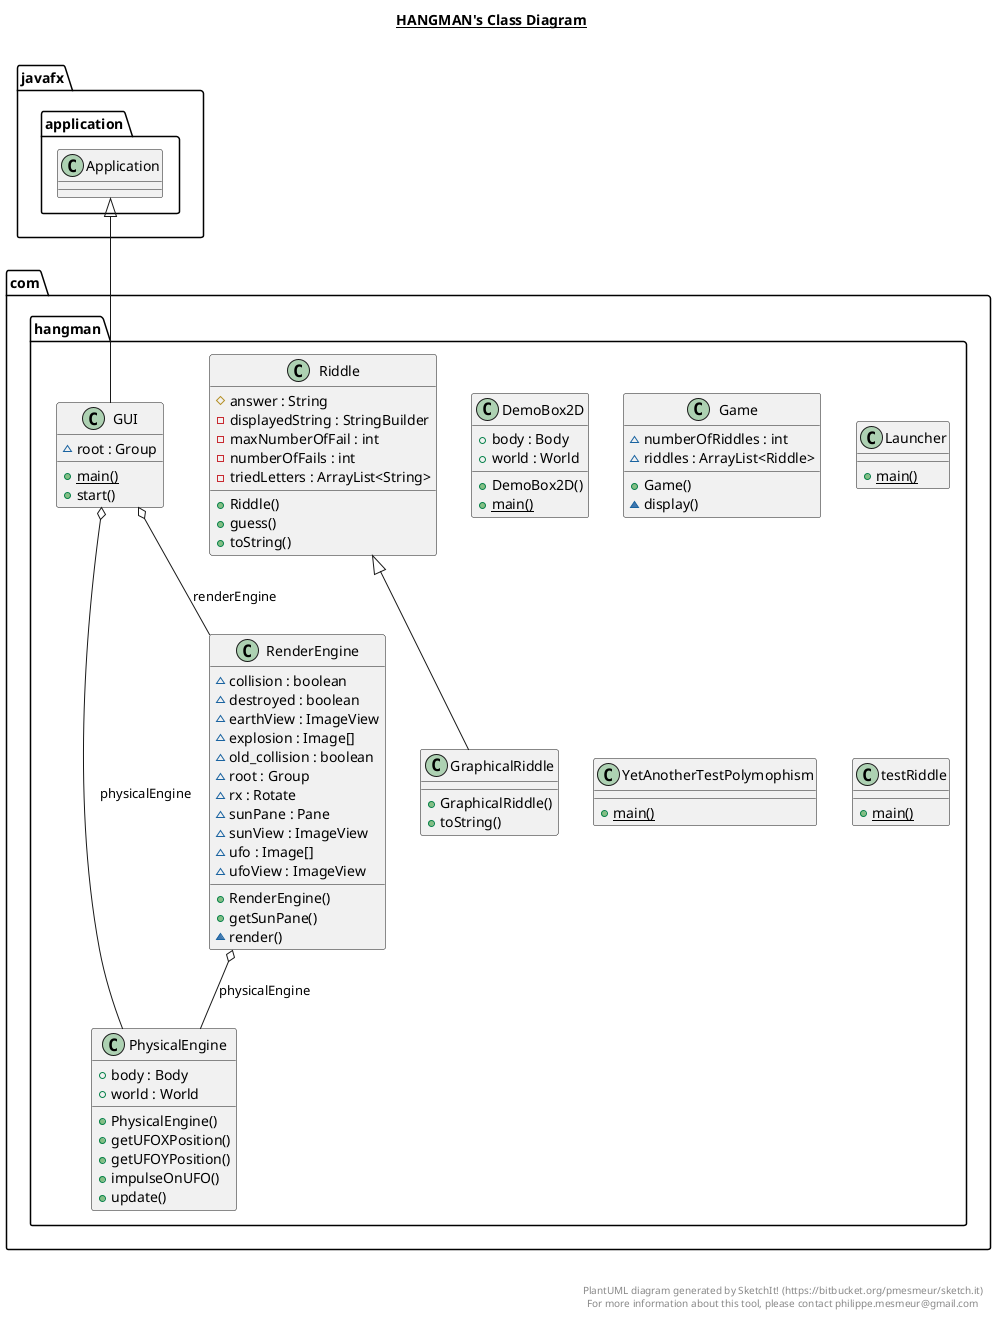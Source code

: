 @startuml

title __HANGMAN's Class Diagram__\n

  namespace com.hangman {
    class com.hangman.DemoBox2D {
        + body : Body
        + world : World
        + DemoBox2D()
        {static} + main()
    }
  }
  

  namespace com.hangman {
    class com.hangman.GUI {
        ~ root : Group
        {static} + main()
        + start()
    }
  }
  

  namespace com.hangman {
    class com.hangman.Game {
        ~ numberOfRiddles : int
        ~ riddles : ArrayList<Riddle>
        + Game()
        ~ display()
    }
  }
  

  namespace com.hangman {
    class com.hangman.GraphicalRiddle {
        + GraphicalRiddle()
        + toString()
    }
  }
  

  namespace com.hangman {
    class com.hangman.Launcher {
        {static} + main()
    }
  }
  

  namespace com.hangman {
    class com.hangman.PhysicalEngine {
        + body : Body
        + world : World
        + PhysicalEngine()
        + getUFOXPosition()
        + getUFOYPosition()
        + impulseOnUFO()
        + update()
    }
  }
  

  namespace com.hangman {
    class com.hangman.RenderEngine {
        ~ collision : boolean
        ~ destroyed : boolean
        ~ earthView : ImageView
        ~ explosion : Image[]
        ~ old_collision : boolean
        ~ root : Group
        ~ rx : Rotate
        ~ sunPane : Pane
        ~ sunView : ImageView
        ~ ufo : Image[]
        ~ ufoView : ImageView
        + RenderEngine()
        + getSunPane()
        ~ render()
    }
  }
  

  namespace com.hangman {
    class com.hangman.Riddle {
        # answer : String
        - displayedString : StringBuilder
        - maxNumberOfFail : int
        - numberOfFails : int
        - triedLetters : ArrayList<String>
        + Riddle()
        + guess()
        + toString()
    }
  }
  

  namespace com.hangman {
    class com.hangman.YetAnotherTestPolymophism {
        {static} + main()
    }
  }
  

  namespace com.hangman {
    class com.hangman.testRiddle {
        {static} + main()
    }
  }
  

  com.hangman.GUI -up-|> javafx.application.Application
  com.hangman.GUI o-- com.hangman.PhysicalEngine : physicalEngine
  com.hangman.GUI o-- com.hangman.RenderEngine : renderEngine
  com.hangman.GraphicalRiddle -up-|> com.hangman.Riddle
  com.hangman.RenderEngine o-- com.hangman.PhysicalEngine : physicalEngine


right footer


PlantUML diagram generated by SketchIt! (https://bitbucket.org/pmesmeur/sketch.it)
For more information about this tool, please contact philippe.mesmeur@gmail.com
endfooter

@enduml

